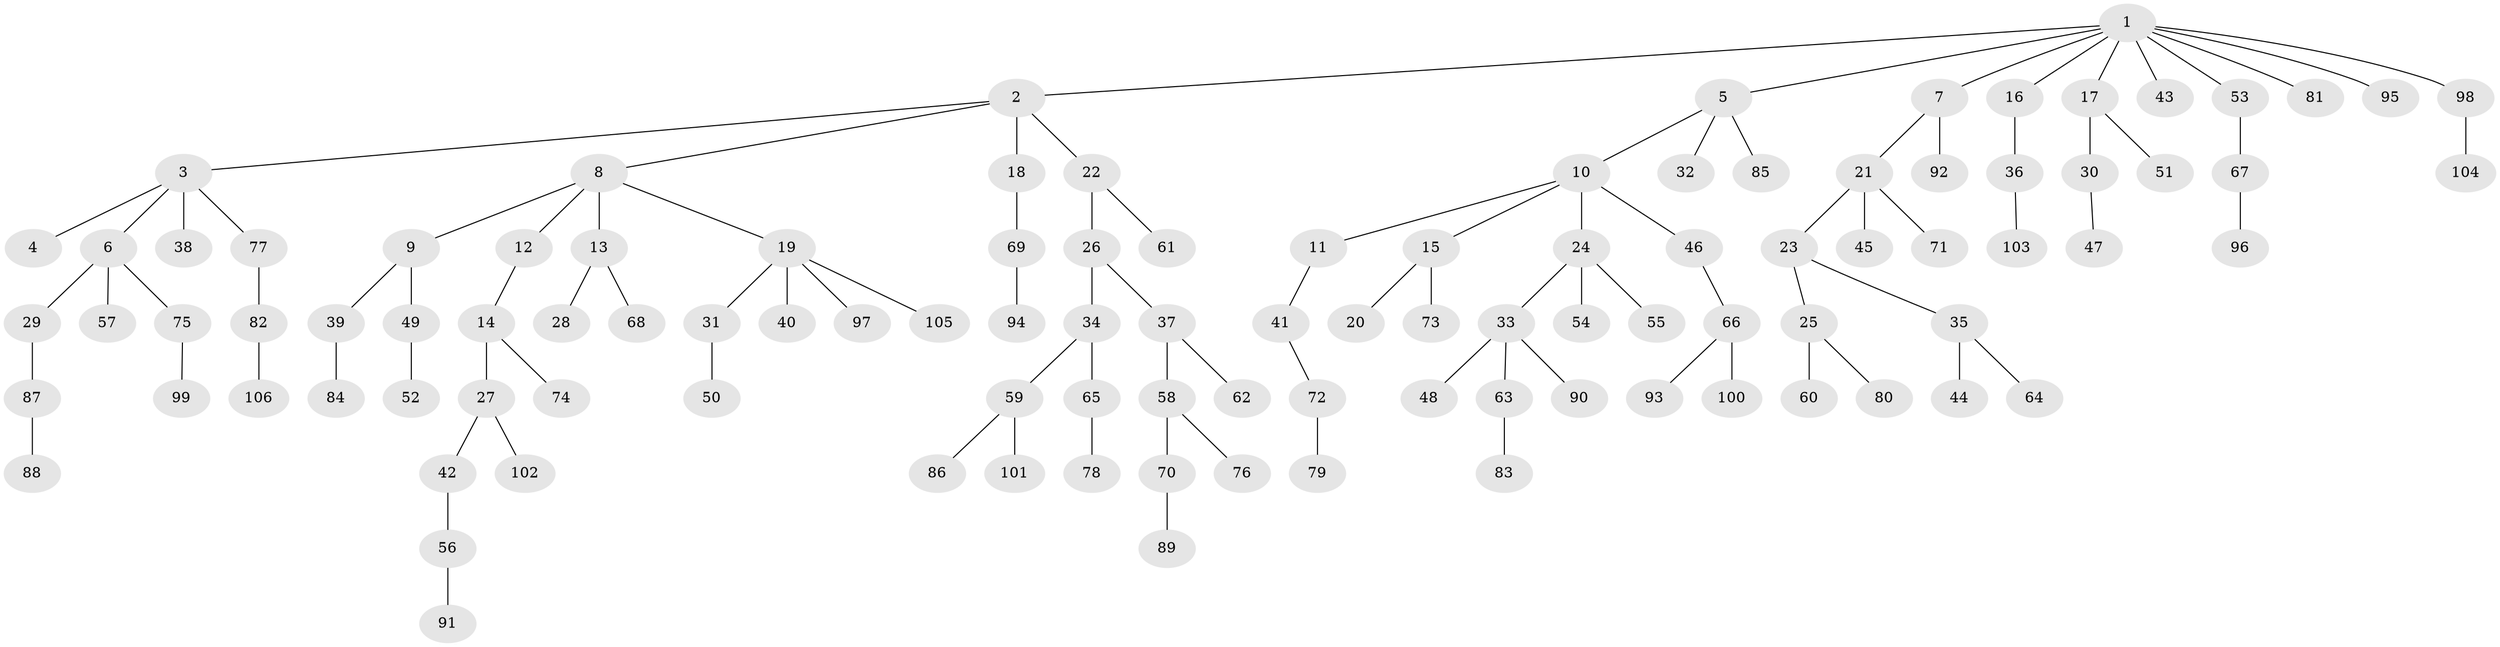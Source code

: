 // coarse degree distribution, {10: 0.013513513513513514, 6: 0.013513513513513514, 5: 0.04054054054054054, 1: 0.5675675675675675, 3: 0.17567567567567569, 8: 0.013513513513513514, 2: 0.17567567567567569}
// Generated by graph-tools (version 1.1) at 2025/24/03/03/25 07:24:07]
// undirected, 106 vertices, 105 edges
graph export_dot {
graph [start="1"]
  node [color=gray90,style=filled];
  1;
  2;
  3;
  4;
  5;
  6;
  7;
  8;
  9;
  10;
  11;
  12;
  13;
  14;
  15;
  16;
  17;
  18;
  19;
  20;
  21;
  22;
  23;
  24;
  25;
  26;
  27;
  28;
  29;
  30;
  31;
  32;
  33;
  34;
  35;
  36;
  37;
  38;
  39;
  40;
  41;
  42;
  43;
  44;
  45;
  46;
  47;
  48;
  49;
  50;
  51;
  52;
  53;
  54;
  55;
  56;
  57;
  58;
  59;
  60;
  61;
  62;
  63;
  64;
  65;
  66;
  67;
  68;
  69;
  70;
  71;
  72;
  73;
  74;
  75;
  76;
  77;
  78;
  79;
  80;
  81;
  82;
  83;
  84;
  85;
  86;
  87;
  88;
  89;
  90;
  91;
  92;
  93;
  94;
  95;
  96;
  97;
  98;
  99;
  100;
  101;
  102;
  103;
  104;
  105;
  106;
  1 -- 2;
  1 -- 5;
  1 -- 7;
  1 -- 16;
  1 -- 17;
  1 -- 43;
  1 -- 53;
  1 -- 81;
  1 -- 95;
  1 -- 98;
  2 -- 3;
  2 -- 8;
  2 -- 18;
  2 -- 22;
  3 -- 4;
  3 -- 6;
  3 -- 38;
  3 -- 77;
  5 -- 10;
  5 -- 32;
  5 -- 85;
  6 -- 29;
  6 -- 57;
  6 -- 75;
  7 -- 21;
  7 -- 92;
  8 -- 9;
  8 -- 12;
  8 -- 13;
  8 -- 19;
  9 -- 39;
  9 -- 49;
  10 -- 11;
  10 -- 15;
  10 -- 24;
  10 -- 46;
  11 -- 41;
  12 -- 14;
  13 -- 28;
  13 -- 68;
  14 -- 27;
  14 -- 74;
  15 -- 20;
  15 -- 73;
  16 -- 36;
  17 -- 30;
  17 -- 51;
  18 -- 69;
  19 -- 31;
  19 -- 40;
  19 -- 97;
  19 -- 105;
  21 -- 23;
  21 -- 45;
  21 -- 71;
  22 -- 26;
  22 -- 61;
  23 -- 25;
  23 -- 35;
  24 -- 33;
  24 -- 54;
  24 -- 55;
  25 -- 60;
  25 -- 80;
  26 -- 34;
  26 -- 37;
  27 -- 42;
  27 -- 102;
  29 -- 87;
  30 -- 47;
  31 -- 50;
  33 -- 48;
  33 -- 63;
  33 -- 90;
  34 -- 59;
  34 -- 65;
  35 -- 44;
  35 -- 64;
  36 -- 103;
  37 -- 58;
  37 -- 62;
  39 -- 84;
  41 -- 72;
  42 -- 56;
  46 -- 66;
  49 -- 52;
  53 -- 67;
  56 -- 91;
  58 -- 70;
  58 -- 76;
  59 -- 86;
  59 -- 101;
  63 -- 83;
  65 -- 78;
  66 -- 93;
  66 -- 100;
  67 -- 96;
  69 -- 94;
  70 -- 89;
  72 -- 79;
  75 -- 99;
  77 -- 82;
  82 -- 106;
  87 -- 88;
  98 -- 104;
}
